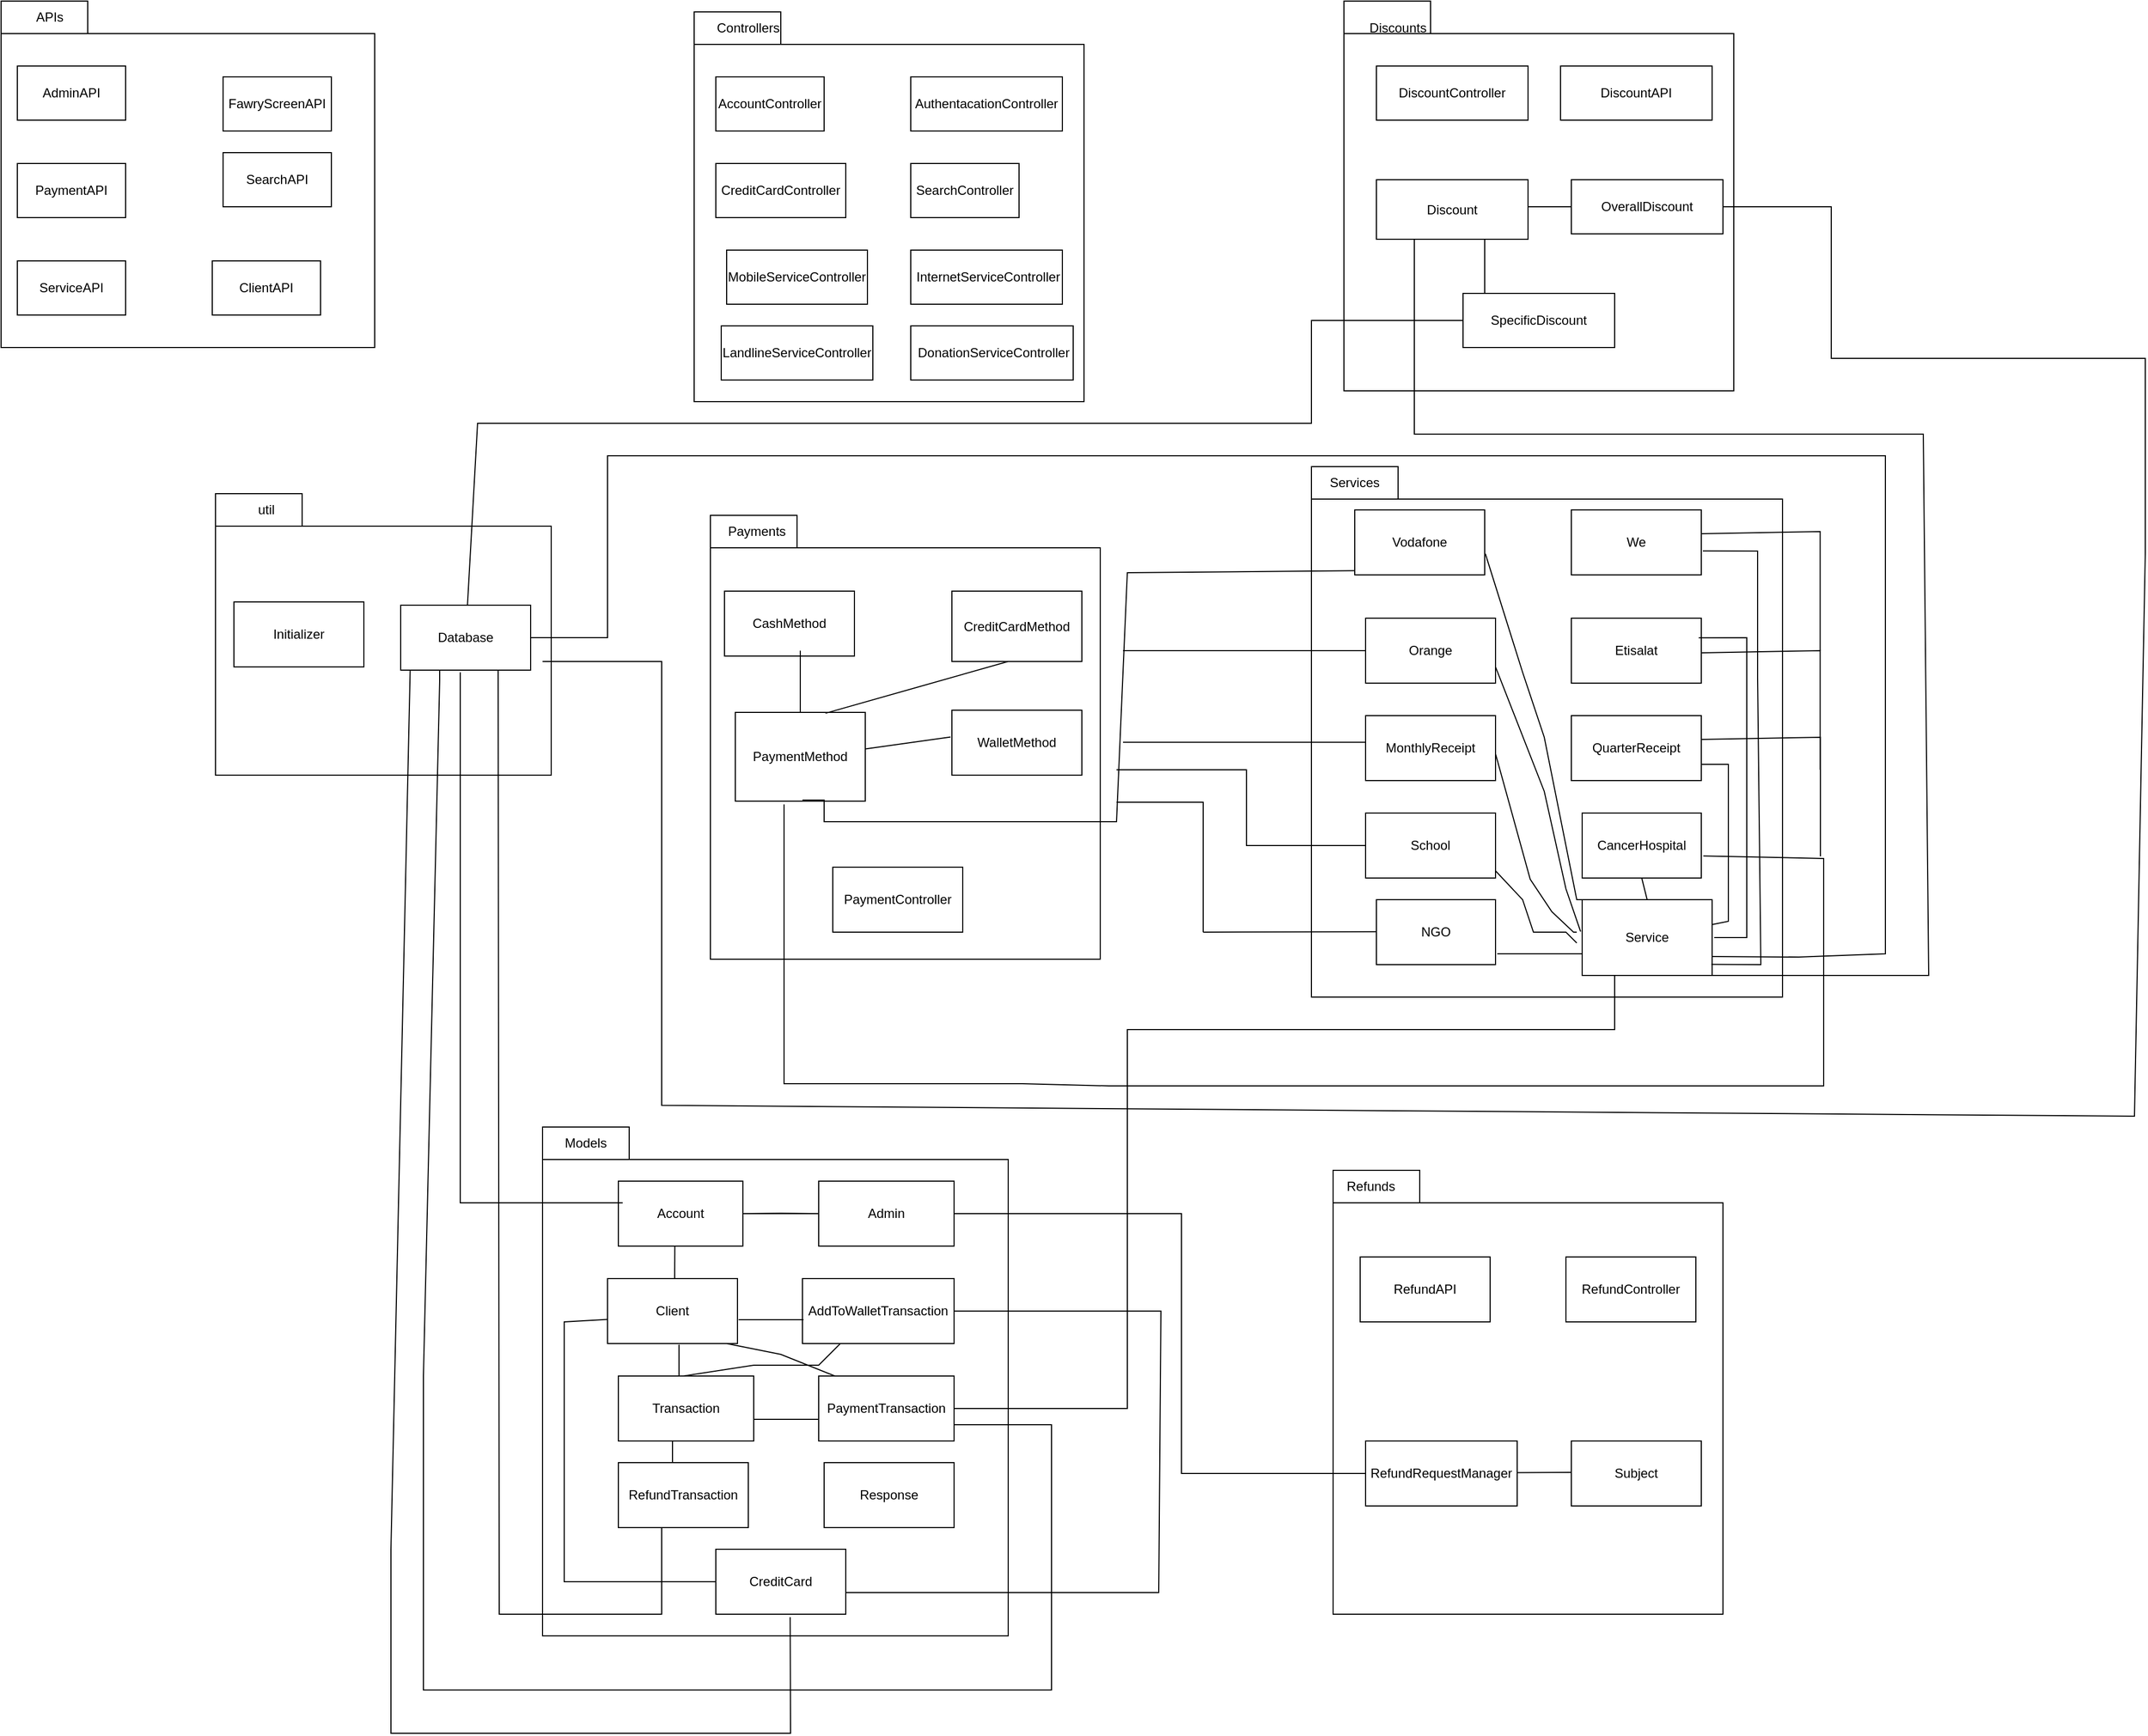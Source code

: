 <mxfile version="20.7.4" type="device"><diagram id="7azV4mWNf7dcuisVVlqZ" name="Page-1"><mxGraphModel dx="3294" dy="1296" grid="1" gridSize="10" guides="1" tooltips="1" connect="1" arrows="1" fold="1" page="1" pageScale="1" pageWidth="850" pageHeight="1100" math="0" shadow="0"><root><mxCell id="0"/><mxCell id="1" parent="0"/><mxCell id="fniZja3d3iJ9-ZagxuPv-1" value="" style="shape=folder;fontStyle=1;spacingTop=10;tabWidth=80;tabHeight=30;tabPosition=left;html=1;" vertex="1" parent="1"><mxGeometry x="-410" y="60" width="345" height="320" as="geometry"/></mxCell><mxCell id="fniZja3d3iJ9-ZagxuPv-2" value="APIs" style="text;html=1;strokeColor=none;fillColor=none;align=center;verticalAlign=middle;whiteSpace=wrap;rounded=0;" vertex="1" parent="1"><mxGeometry x="-395" y="60" width="60" height="30" as="geometry"/></mxCell><mxCell id="fniZja3d3iJ9-ZagxuPv-4" value="AdminAPI" style="rounded=0;whiteSpace=wrap;html=1;" vertex="1" parent="1"><mxGeometry x="-395" y="120" width="100" height="50" as="geometry"/></mxCell><mxCell id="fniZja3d3iJ9-ZagxuPv-5" value="FawryScreenAPI" style="rounded=0;whiteSpace=wrap;html=1;" vertex="1" parent="1"><mxGeometry x="-205" y="130" width="100" height="50" as="geometry"/></mxCell><mxCell id="fniZja3d3iJ9-ZagxuPv-6" value="PaymentAPI" style="rounded=0;whiteSpace=wrap;html=1;" vertex="1" parent="1"><mxGeometry x="-395" y="210" width="100" height="50" as="geometry"/></mxCell><mxCell id="fniZja3d3iJ9-ZagxuPv-7" value="SearchAPI" style="rounded=0;whiteSpace=wrap;html=1;" vertex="1" parent="1"><mxGeometry x="-205" y="200" width="100" height="50" as="geometry"/></mxCell><mxCell id="fniZja3d3iJ9-ZagxuPv-8" value="ServiceAPI" style="rounded=0;whiteSpace=wrap;html=1;" vertex="1" parent="1"><mxGeometry x="-395" y="300" width="100" height="50" as="geometry"/></mxCell><mxCell id="fniZja3d3iJ9-ZagxuPv-9" value="ClientAPI" style="rounded=0;whiteSpace=wrap;html=1;" vertex="1" parent="1"><mxGeometry x="-215" y="300" width="100" height="50" as="geometry"/></mxCell><mxCell id="fniZja3d3iJ9-ZagxuPv-12" value="" style="shape=folder;fontStyle=1;spacingTop=10;tabWidth=80;tabHeight=30;tabPosition=left;html=1;" vertex="1" parent="1"><mxGeometry x="230" y="70" width="360" height="360" as="geometry"/></mxCell><mxCell id="fniZja3d3iJ9-ZagxuPv-13" value="Controllers" style="text;html=1;strokeColor=none;fillColor=none;align=center;verticalAlign=middle;whiteSpace=wrap;rounded=0;" vertex="1" parent="1"><mxGeometry x="250" y="70" width="60" height="30" as="geometry"/></mxCell><mxCell id="fniZja3d3iJ9-ZagxuPv-14" value="&amp;nbsp;DonationServiceController" style="rounded=0;whiteSpace=wrap;html=1;" vertex="1" parent="1"><mxGeometry x="430" y="360" width="150" height="50" as="geometry"/></mxCell><mxCell id="fniZja3d3iJ9-ZagxuPv-15" value="LandlineServiceController" style="rounded=0;whiteSpace=wrap;html=1;" vertex="1" parent="1"><mxGeometry x="255" y="360" width="140" height="50" as="geometry"/></mxCell><mxCell id="fniZja3d3iJ9-ZagxuPv-16" value="&amp;nbsp;InternetServiceController" style="rounded=0;whiteSpace=wrap;html=1;" vertex="1" parent="1"><mxGeometry x="430" y="290" width="140" height="50" as="geometry"/></mxCell><mxCell id="fniZja3d3iJ9-ZagxuPv-17" value="MobileServiceController" style="rounded=0;whiteSpace=wrap;html=1;" vertex="1" parent="1"><mxGeometry x="260" y="290" width="130" height="50" as="geometry"/></mxCell><mxCell id="fniZja3d3iJ9-ZagxuPv-18" value="SearchController" style="rounded=0;whiteSpace=wrap;html=1;" vertex="1" parent="1"><mxGeometry x="430" y="210" width="100" height="50" as="geometry"/></mxCell><mxCell id="fniZja3d3iJ9-ZagxuPv-19" value="CreditCardController" style="rounded=0;whiteSpace=wrap;html=1;" vertex="1" parent="1"><mxGeometry x="250" y="210" width="120" height="50" as="geometry"/></mxCell><mxCell id="fniZja3d3iJ9-ZagxuPv-20" value="AuthentacationController" style="rounded=0;whiteSpace=wrap;html=1;" vertex="1" parent="1"><mxGeometry x="430" y="130" width="140" height="50" as="geometry"/></mxCell><mxCell id="fniZja3d3iJ9-ZagxuPv-21" value="AccountController" style="rounded=0;whiteSpace=wrap;html=1;" vertex="1" parent="1"><mxGeometry x="250" y="130" width="100" height="50" as="geometry"/></mxCell><mxCell id="fniZja3d3iJ9-ZagxuPv-22" value="" style="shape=folder;fontStyle=1;spacingTop=10;tabWidth=80;tabHeight=30;tabPosition=left;html=1;" vertex="1" parent="1"><mxGeometry x="90" y="1100" width="430" height="470" as="geometry"/></mxCell><mxCell id="fniZja3d3iJ9-ZagxuPv-23" value="" style="shape=folder;fontStyle=1;spacingTop=10;tabWidth=80;tabHeight=30;tabPosition=left;html=1;" vertex="1" parent="1"><mxGeometry x="830" y="60" width="360" height="360" as="geometry"/></mxCell><mxCell id="fniZja3d3iJ9-ZagxuPv-24" value="" style="shape=folder;fontStyle=1;spacingTop=10;tabWidth=80;tabHeight=30;tabPosition=left;html=1;" vertex="1" parent="1"><mxGeometry x="245" y="535" width="360" height="410" as="geometry"/></mxCell><mxCell id="fniZja3d3iJ9-ZagxuPv-25" value="Discounts" style="text;html=1;strokeColor=none;fillColor=none;align=center;verticalAlign=middle;whiteSpace=wrap;rounded=0;" vertex="1" parent="1"><mxGeometry x="850" y="70" width="60" height="30" as="geometry"/></mxCell><mxCell id="fniZja3d3iJ9-ZagxuPv-26" value="SpecificDiscount" style="rounded=0;whiteSpace=wrap;html=1;" vertex="1" parent="1"><mxGeometry x="940" y="330" width="140" height="50" as="geometry"/></mxCell><mxCell id="fniZja3d3iJ9-ZagxuPv-27" value="OverallDiscount" style="rounded=0;whiteSpace=wrap;html=1;" vertex="1" parent="1"><mxGeometry x="1040" y="225" width="140" height="50" as="geometry"/></mxCell><mxCell id="fniZja3d3iJ9-ZagxuPv-28" value="Discount" style="rounded=0;whiteSpace=wrap;html=1;" vertex="1" parent="1"><mxGeometry x="860" y="225" width="140" height="55" as="geometry"/></mxCell><mxCell id="fniZja3d3iJ9-ZagxuPv-29" value="DiscountAPI" style="rounded=0;whiteSpace=wrap;html=1;" vertex="1" parent="1"><mxGeometry x="1030" y="120" width="140" height="50" as="geometry"/></mxCell><mxCell id="fniZja3d3iJ9-ZagxuPv-30" value="DiscountController" style="rounded=0;whiteSpace=wrap;html=1;" vertex="1" parent="1"><mxGeometry x="860" y="120" width="140" height="50" as="geometry"/></mxCell><mxCell id="fniZja3d3iJ9-ZagxuPv-31" value="Models" style="text;html=1;strokeColor=none;fillColor=none;align=center;verticalAlign=middle;whiteSpace=wrap;rounded=0;" vertex="1" parent="1"><mxGeometry x="100" y="1100" width="60" height="30" as="geometry"/></mxCell><mxCell id="fniZja3d3iJ9-ZagxuPv-32" value="Account" style="rounded=0;whiteSpace=wrap;html=1;" vertex="1" parent="1"><mxGeometry x="160" y="1150" width="115" height="60" as="geometry"/></mxCell><mxCell id="fniZja3d3iJ9-ZagxuPv-33" value="CreditCard" style="rounded=0;whiteSpace=wrap;html=1;" vertex="1" parent="1"><mxGeometry x="250" y="1490" width="120" height="60" as="geometry"/></mxCell><mxCell id="fniZja3d3iJ9-ZagxuPv-34" value="RefundTransaction" style="rounded=0;whiteSpace=wrap;html=1;" vertex="1" parent="1"><mxGeometry x="160" y="1410" width="120" height="60" as="geometry"/></mxCell><mxCell id="fniZja3d3iJ9-ZagxuPv-35" value="Response" style="rounded=0;whiteSpace=wrap;html=1;" vertex="1" parent="1"><mxGeometry x="350" y="1410" width="120" height="60" as="geometry"/></mxCell><mxCell id="fniZja3d3iJ9-ZagxuPv-36" value="Client" style="rounded=0;whiteSpace=wrap;html=1;" vertex="1" parent="1"><mxGeometry x="150" y="1240" width="120" height="60" as="geometry"/></mxCell><mxCell id="fniZja3d3iJ9-ZagxuPv-37" value="Transaction" style="rounded=0;whiteSpace=wrap;html=1;" vertex="1" parent="1"><mxGeometry x="160" y="1330" width="125" height="60" as="geometry"/></mxCell><mxCell id="fniZja3d3iJ9-ZagxuPv-38" value="PaymentTransaction" style="rounded=0;whiteSpace=wrap;html=1;" vertex="1" parent="1"><mxGeometry x="345" y="1330" width="125" height="60" as="geometry"/></mxCell><mxCell id="fniZja3d3iJ9-ZagxuPv-39" value="AddToWalletTransaction" style="rounded=0;whiteSpace=wrap;html=1;" vertex="1" parent="1"><mxGeometry x="330" y="1240" width="140" height="60" as="geometry"/></mxCell><mxCell id="fniZja3d3iJ9-ZagxuPv-40" value="Admin" style="rounded=0;whiteSpace=wrap;html=1;" vertex="1" parent="1"><mxGeometry x="345" y="1150" width="125" height="60" as="geometry"/></mxCell><mxCell id="fniZja3d3iJ9-ZagxuPv-41" value="Payments" style="text;html=1;strokeColor=none;fillColor=none;align=center;verticalAlign=middle;whiteSpace=wrap;rounded=0;" vertex="1" parent="1"><mxGeometry x="258" y="535" width="60" height="30" as="geometry"/></mxCell><mxCell id="fniZja3d3iJ9-ZagxuPv-42" value="PaymentController" style="rounded=0;whiteSpace=wrap;html=1;" vertex="1" parent="1"><mxGeometry x="358" y="860" width="120" height="60" as="geometry"/></mxCell><mxCell id="fniZja3d3iJ9-ZagxuPv-43" value="WalletMethod" style="rounded=0;whiteSpace=wrap;html=1;" vertex="1" parent="1"><mxGeometry x="468" y="715" width="120" height="60" as="geometry"/></mxCell><mxCell id="fniZja3d3iJ9-ZagxuPv-44" value="CreditCardMethod" style="rounded=0;whiteSpace=wrap;html=1;" vertex="1" parent="1"><mxGeometry x="468" y="605" width="120" height="65" as="geometry"/></mxCell><mxCell id="fniZja3d3iJ9-ZagxuPv-45" value="PaymentMethod" style="rounded=0;whiteSpace=wrap;html=1;" vertex="1" parent="1"><mxGeometry x="268" y="717" width="120" height="82" as="geometry"/></mxCell><mxCell id="fniZja3d3iJ9-ZagxuPv-46" value="CashMethod" style="rounded=0;whiteSpace=wrap;html=1;" vertex="1" parent="1"><mxGeometry x="258" y="605" width="120" height="60" as="geometry"/></mxCell><mxCell id="fniZja3d3iJ9-ZagxuPv-48" value="" style="shape=folder;fontStyle=1;spacingTop=10;tabWidth=80;tabHeight=30;tabPosition=left;html=1;" vertex="1" parent="1"><mxGeometry x="820" y="1140" width="360" height="410" as="geometry"/></mxCell><mxCell id="fniZja3d3iJ9-ZagxuPv-49" value="Refunds" style="text;html=1;strokeColor=none;fillColor=none;align=center;verticalAlign=middle;whiteSpace=wrap;rounded=0;" vertex="1" parent="1"><mxGeometry x="825" y="1140" width="60" height="30" as="geometry"/></mxCell><mxCell id="fniZja3d3iJ9-ZagxuPv-50" value="Subject" style="rounded=0;whiteSpace=wrap;html=1;" vertex="1" parent="1"><mxGeometry x="1040" y="1390" width="120" height="60" as="geometry"/></mxCell><mxCell id="fniZja3d3iJ9-ZagxuPv-51" value="RefundController" style="rounded=0;whiteSpace=wrap;html=1;" vertex="1" parent="1"><mxGeometry x="1035" y="1220" width="120" height="60" as="geometry"/></mxCell><mxCell id="fniZja3d3iJ9-ZagxuPv-52" value="RefundRequestManager" style="rounded=0;whiteSpace=wrap;html=1;" vertex="1" parent="1"><mxGeometry x="850" y="1390" width="140" height="60" as="geometry"/></mxCell><mxCell id="fniZja3d3iJ9-ZagxuPv-53" value="RefundAPI" style="rounded=0;whiteSpace=wrap;html=1;" vertex="1" parent="1"><mxGeometry x="845" y="1220" width="120" height="60" as="geometry"/></mxCell><mxCell id="fniZja3d3iJ9-ZagxuPv-54" value="" style="shape=folder;fontStyle=1;spacingTop=10;tabWidth=80;tabHeight=30;tabPosition=left;html=1;" vertex="1" parent="1"><mxGeometry x="800" y="490" width="435" height="490" as="geometry"/></mxCell><mxCell id="fniZja3d3iJ9-ZagxuPv-55" value="Services" style="text;html=1;strokeColor=none;fillColor=none;align=center;verticalAlign=middle;whiteSpace=wrap;rounded=0;" vertex="1" parent="1"><mxGeometry x="810" y="490" width="60" height="30" as="geometry"/></mxCell><mxCell id="fniZja3d3iJ9-ZagxuPv-56" value="Service" style="rounded=0;whiteSpace=wrap;html=1;" vertex="1" parent="1"><mxGeometry x="1050" y="890" width="120" height="70" as="geometry"/></mxCell><mxCell id="fniZja3d3iJ9-ZagxuPv-57" value="NGO" style="rounded=0;whiteSpace=wrap;html=1;" vertex="1" parent="1"><mxGeometry x="860" y="890" width="110" height="60" as="geometry"/></mxCell><mxCell id="fniZja3d3iJ9-ZagxuPv-58" value="School" style="rounded=0;whiteSpace=wrap;html=1;" vertex="1" parent="1"><mxGeometry x="850" y="810" width="120" height="60" as="geometry"/></mxCell><mxCell id="fniZja3d3iJ9-ZagxuPv-59" value="CancerHospital" style="rounded=0;whiteSpace=wrap;html=1;" vertex="1" parent="1"><mxGeometry x="1050" y="810" width="110" height="60" as="geometry"/></mxCell><mxCell id="fniZja3d3iJ9-ZagxuPv-60" value="MonthlyReceipt" style="rounded=0;whiteSpace=wrap;html=1;" vertex="1" parent="1"><mxGeometry x="850" y="720" width="120" height="60" as="geometry"/></mxCell><mxCell id="fniZja3d3iJ9-ZagxuPv-61" value="QuarterReceipt" style="rounded=0;whiteSpace=wrap;html=1;" vertex="1" parent="1"><mxGeometry x="1040" y="720" width="120" height="60" as="geometry"/></mxCell><mxCell id="fniZja3d3iJ9-ZagxuPv-62" value="Orange" style="rounded=0;whiteSpace=wrap;html=1;" vertex="1" parent="1"><mxGeometry x="850" y="630" width="120" height="60" as="geometry"/></mxCell><mxCell id="fniZja3d3iJ9-ZagxuPv-63" value="Etisalat" style="rounded=0;whiteSpace=wrap;html=1;" vertex="1" parent="1"><mxGeometry x="1040" y="630" width="120" height="60" as="geometry"/></mxCell><mxCell id="fniZja3d3iJ9-ZagxuPv-64" value="We" style="rounded=0;whiteSpace=wrap;html=1;" vertex="1" parent="1"><mxGeometry x="1040" y="530" width="120" height="60" as="geometry"/></mxCell><mxCell id="fniZja3d3iJ9-ZagxuPv-65" value="Vodafone" style="rounded=0;whiteSpace=wrap;html=1;" vertex="1" parent="1"><mxGeometry x="840" y="530" width="120" height="60" as="geometry"/></mxCell><mxCell id="fniZja3d3iJ9-ZagxuPv-66" value="" style="shape=folder;fontStyle=1;spacingTop=10;tabWidth=80;tabHeight=30;tabPosition=left;html=1;" vertex="1" parent="1"><mxGeometry x="-212" y="515" width="310" height="260" as="geometry"/></mxCell><mxCell id="fniZja3d3iJ9-ZagxuPv-67" value="util" style="text;html=1;strokeColor=none;fillColor=none;align=center;verticalAlign=middle;whiteSpace=wrap;rounded=0;" vertex="1" parent="1"><mxGeometry x="-195" y="515" width="60" height="30" as="geometry"/></mxCell><mxCell id="fniZja3d3iJ9-ZagxuPv-68" value="Database" style="rounded=0;whiteSpace=wrap;html=1;" vertex="1" parent="1"><mxGeometry x="-41" y="618" width="120" height="60" as="geometry"/></mxCell><mxCell id="fniZja3d3iJ9-ZagxuPv-69" value="Initializer" style="rounded=0;whiteSpace=wrap;html=1;" vertex="1" parent="1"><mxGeometry x="-195" y="615" width="120" height="60" as="geometry"/></mxCell><mxCell id="fniZja3d3iJ9-ZagxuPv-74" value="" style="endArrow=none;html=1;rounded=0;" edge="1" parent="1" target="fniZja3d3iJ9-ZagxuPv-27"><mxGeometry width="50" height="50" relative="1" as="geometry"><mxPoint x="1000" y="250" as="sourcePoint"/><mxPoint x="1190" y="147.5" as="targetPoint"/><Array as="points"><mxPoint x="1000" y="250"/></Array></mxGeometry></mxCell><mxCell id="fniZja3d3iJ9-ZagxuPv-76" value="" style="endArrow=none;html=1;rounded=0;" edge="1" parent="1"><mxGeometry width="50" height="50" relative="1" as="geometry"><mxPoint x="960" y="330" as="sourcePoint"/><mxPoint x="960" y="280" as="targetPoint"/></mxGeometry></mxCell><mxCell id="fniZja3d3iJ9-ZagxuPv-77" value="" style="endArrow=none;html=1;rounded=0;exitX=0.5;exitY=0;exitDx=0;exitDy=0;" edge="1" parent="1" source="fniZja3d3iJ9-ZagxuPv-45"><mxGeometry width="50" height="50" relative="1" as="geometry"><mxPoint x="308" y="775" as="sourcePoint"/><mxPoint x="328" y="660" as="targetPoint"/></mxGeometry></mxCell><mxCell id="fniZja3d3iJ9-ZagxuPv-78" value="" style="endArrow=none;html=1;rounded=0;exitX=-0.01;exitY=0.412;exitDx=0;exitDy=0;exitPerimeter=0;entryX=1.003;entryY=0.412;entryDx=0;entryDy=0;entryPerimeter=0;" edge="1" parent="1" source="fniZja3d3iJ9-ZagxuPv-43" target="fniZja3d3iJ9-ZagxuPv-45"><mxGeometry width="50" height="50" relative="1" as="geometry"><mxPoint x="388" y="740" as="sourcePoint"/><mxPoint x="398" y="670" as="targetPoint"/></mxGeometry></mxCell><mxCell id="fniZja3d3iJ9-ZagxuPv-79" value="" style="endArrow=none;html=1;rounded=0;exitX=0.694;exitY=0.01;exitDx=0;exitDy=0;exitPerimeter=0;" edge="1" parent="1" source="fniZja3d3iJ9-ZagxuPv-45"><mxGeometry width="50" height="50" relative="1" as="geometry"><mxPoint x="350" y="710" as="sourcePoint"/><mxPoint x="530" y="670" as="targetPoint"/><Array as="points"><mxPoint x="520" y="670"/><mxPoint x="510" y="670"/></Array></mxGeometry></mxCell><mxCell id="fniZja3d3iJ9-ZagxuPv-81" value="" style="endArrow=none;html=1;rounded=0;entryX=1.003;entryY=0.412;entryDx=0;entryDy=0;entryPerimeter=0;" edge="1" parent="1"><mxGeometry width="50" height="50" relative="1" as="geometry"><mxPoint x="1040" y="1419" as="sourcePoint"/><mxPoint x="990.0" y="1419.31" as="targetPoint"/></mxGeometry></mxCell><mxCell id="fniZja3d3iJ9-ZagxuPv-82" value="" style="endArrow=none;html=1;rounded=0;exitX=-0.01;exitY=0.412;exitDx=0;exitDy=0;exitPerimeter=0;entryX=1.003;entryY=0.412;entryDx=0;entryDy=0;entryPerimeter=0;" edge="1" parent="1"><mxGeometry width="50" height="50" relative="1" as="geometry"><mxPoint x="1050.0" y="940" as="sourcePoint"/><mxPoint x="971.56" y="940" as="targetPoint"/></mxGeometry></mxCell><mxCell id="fniZja3d3iJ9-ZagxuPv-83" value="" style="endArrow=none;html=1;rounded=0;entryX=1.001;entryY=0.892;entryDx=0;entryDy=0;entryPerimeter=0;" edge="1" parent="1" target="fniZja3d3iJ9-ZagxuPv-58"><mxGeometry width="50" height="50" relative="1" as="geometry"><mxPoint x="1045" y="930" as="sourcePoint"/><mxPoint x="971.56" y="910" as="targetPoint"/><Array as="points"><mxPoint x="1035" y="920"/><mxPoint x="1005" y="920"/><mxPoint x="995" y="890"/></Array></mxGeometry></mxCell><mxCell id="fniZja3d3iJ9-ZagxuPv-86" value="" style="endArrow=none;html=1;rounded=0;entryX=1.001;entryY=0.596;entryDx=0;entryDy=0;entryPerimeter=0;" edge="1" parent="1" target="fniZja3d3iJ9-ZagxuPv-60"><mxGeometry width="50" height="50" relative="1" as="geometry"><mxPoint x="1045" y="920" as="sourcePoint"/><mxPoint x="977.98" y="840.0" as="targetPoint"/><Array as="points"><mxPoint x="1042" y="920"/><mxPoint x="1022.02" y="901.12"/><mxPoint x="1002.02" y="871.12"/></Array></mxGeometry></mxCell><mxCell id="fniZja3d3iJ9-ZagxuPv-87" value="" style="endArrow=none;html=1;rounded=0;exitX=-0.012;exitY=0.421;exitDx=0;exitDy=0;exitPerimeter=0;entryX=1;entryY=0.75;entryDx=0;entryDy=0;" edge="1" parent="1" source="fniZja3d3iJ9-ZagxuPv-56" target="fniZja3d3iJ9-ZagxuPv-62"><mxGeometry width="50" height="50" relative="1" as="geometry"><mxPoint x="1070.0" y="930.0" as="sourcePoint"/><mxPoint x="990.96" y="868.88" as="targetPoint"/><Array as="points"><mxPoint x="1035" y="880"/><mxPoint x="1015" y="790"/></Array></mxGeometry></mxCell><mxCell id="fniZja3d3iJ9-ZagxuPv-89" value="" style="endArrow=none;html=1;rounded=0;exitX=0.5;exitY=0;exitDx=0;exitDy=0;entryX=0.5;entryY=1;entryDx=0;entryDy=0;" edge="1" parent="1" source="fniZja3d3iJ9-ZagxuPv-56" target="fniZja3d3iJ9-ZagxuPv-59"><mxGeometry width="50" height="50" relative="1" as="geometry"><mxPoint x="1140.0" y="880.0" as="sourcePoint"/><mxPoint x="1061.56" y="880.0" as="targetPoint"/></mxGeometry></mxCell><mxCell id="fniZja3d3iJ9-ZagxuPv-90" value="" style="endArrow=none;html=1;rounded=0;exitX=0;exitY=0;exitDx=0;exitDy=0;entryX=1.005;entryY=0.674;entryDx=0;entryDy=0;entryPerimeter=0;" edge="1" parent="1" source="fniZja3d3iJ9-ZagxuPv-56" target="fniZja3d3iJ9-ZagxuPv-65"><mxGeometry width="50" height="50" relative="1" as="geometry"><mxPoint x="1058.56" y="925.26" as="sourcePoint"/><mxPoint x="955" y="620" as="targetPoint"/><Array as="points"><mxPoint x="1045" y="890"/><mxPoint x="1015" y="740"/><mxPoint x="995" y="680"/></Array></mxGeometry></mxCell><mxCell id="fniZja3d3iJ9-ZagxuPv-91" value="" style="endArrow=none;html=1;rounded=0;entryX=1;entryY=0.75;entryDx=0;entryDy=0;" edge="1" parent="1" source="fniZja3d3iJ9-ZagxuPv-56" target="fniZja3d3iJ9-ZagxuPv-61"><mxGeometry width="50" height="50" relative="1" as="geometry"><mxPoint x="1175" y="920" as="sourcePoint"/><mxPoint x="1146.44" y="709.74" as="targetPoint"/><Array as="points"><mxPoint x="1185" y="910"/><mxPoint x="1185" y="765"/></Array></mxGeometry></mxCell><mxCell id="fniZja3d3iJ9-ZagxuPv-92" value="" style="endArrow=none;html=1;rounded=0;entryX=1.005;entryY=0.386;entryDx=0;entryDy=0;entryPerimeter=0;" edge="1" parent="1"><mxGeometry width="50" height="50" relative="1" as="geometry"><mxPoint x="1172" y="925" as="sourcePoint"/><mxPoint x="1157.6" y="648.16" as="targetPoint"/><Array as="points"><mxPoint x="1202" y="925"/><mxPoint x="1202" y="765"/><mxPoint x="1202" y="648"/></Array></mxGeometry></mxCell><mxCell id="fniZja3d3iJ9-ZagxuPv-93" value="" style="endArrow=none;html=1;rounded=0;entryX=1.012;entryY=0.631;entryDx=0;entryDy=0;entryPerimeter=0;exitX=0.994;exitY=0.853;exitDx=0;exitDy=0;exitPerimeter=0;" edge="1" parent="1" source="fniZja3d3iJ9-ZagxuPv-56" target="fniZja3d3iJ9-ZagxuPv-64"><mxGeometry width="50" height="50" relative="1" as="geometry"><mxPoint x="1170" y="871.5" as="sourcePoint"/><mxPoint x="1167.6" y="568.16" as="targetPoint"/><Array as="points"><mxPoint x="1215" y="950"/><mxPoint x="1212" y="685"/><mxPoint x="1212" y="568"/></Array></mxGeometry></mxCell><mxCell id="fniZja3d3iJ9-ZagxuPv-94" value="" style="endArrow=none;html=1;rounded=0;entryX=0.25;entryY=1;entryDx=0;entryDy=0;" edge="1" parent="1" target="fniZja3d3iJ9-ZagxuPv-39"><mxGeometry x="-0.091" y="460" width="50" height="50" relative="1" as="geometry"><mxPoint x="220" y="1330" as="sourcePoint"/><mxPoint x="220" y="1290" as="targetPoint"/><Array as="points"><mxPoint x="285" y="1320"/><mxPoint x="345" y="1320"/></Array><mxPoint as="offset"/></mxGeometry></mxCell><mxCell id="fniZja3d3iJ9-ZagxuPv-95" value="" style="endArrow=none;html=1;rounded=0;" edge="1" parent="1"><mxGeometry width="50" height="50" relative="1" as="geometry"><mxPoint x="210" y="1410" as="sourcePoint"/><mxPoint x="210" y="1390" as="targetPoint"/></mxGeometry></mxCell><mxCell id="fniZja3d3iJ9-ZagxuPv-96" value="" style="endArrow=none;html=1;rounded=0;" edge="1" parent="1"><mxGeometry x="-1" y="218" width="50" height="50" relative="1" as="geometry"><mxPoint x="315" y="1370" as="sourcePoint"/><mxPoint x="315" y="1370" as="targetPoint"/><Array as="points"><mxPoint x="285" y="1370"/><mxPoint x="345" y="1370"/></Array><mxPoint y="5" as="offset"/></mxGeometry></mxCell><mxCell id="fniZja3d3iJ9-ZagxuPv-97" value="" style="endArrow=none;html=1;rounded=0;" edge="1" parent="1"><mxGeometry x="-1" y="218" width="50" height="50" relative="1" as="geometry"><mxPoint x="310" y="1179.66" as="sourcePoint"/><mxPoint x="310" y="1179.66" as="targetPoint"/><Array as="points"><mxPoint x="275" y="1180"/><mxPoint x="345" y="1180"/></Array><mxPoint y="5" as="offset"/></mxGeometry></mxCell><mxCell id="fniZja3d3iJ9-ZagxuPv-99" value="" style="endArrow=none;html=1;rounded=0;" edge="1" parent="1"><mxGeometry x="0.636" y="58" width="50" height="50" relative="1" as="geometry"><mxPoint x="212" y="1240" as="sourcePoint"/><mxPoint x="212.16" y="1210" as="targetPoint"/><mxPoint as="offset"/></mxGeometry></mxCell><mxCell id="fniZja3d3iJ9-ZagxuPv-100" value="" style="endArrow=none;html=1;rounded=0;exitX=1;exitY=1;exitDx=0;exitDy=0;exitPerimeter=0;" edge="1" parent="1" source="fniZja3d3iJ9-ZagxuPv-56"><mxGeometry width="50" height="50" relative="1" as="geometry"><mxPoint x="1174.28" y="959.71" as="sourcePoint"/><mxPoint x="895" y="280" as="targetPoint"/><Array as="points"><mxPoint x="1220" y="960"/><mxPoint x="1370" y="960"/><mxPoint x="1365" y="460"/><mxPoint x="895" y="460"/><mxPoint x="895" y="280"/></Array></mxGeometry></mxCell><mxCell id="fniZja3d3iJ9-ZagxuPv-101" value="" style="endArrow=none;html=1;rounded=0;exitX=-0.003;exitY=0.635;exitDx=0;exitDy=0;exitPerimeter=0;" edge="1" parent="1"><mxGeometry width="50" height="50" relative="1" as="geometry"><mxPoint x="839.64" y="586.1" as="sourcePoint"/><mxPoint x="340" y="798" as="targetPoint"/><Array as="points"><mxPoint x="630" y="588"/><mxPoint x="620" y="818"/><mxPoint x="560" y="818"/><mxPoint x="490" y="818"/><mxPoint x="350" y="818"/><mxPoint x="350" y="798"/><mxPoint x="330" y="798"/></Array></mxGeometry></mxCell><mxCell id="fniZja3d3iJ9-ZagxuPv-104" value="" style="endArrow=none;html=1;rounded=0;" edge="1" parent="1"><mxGeometry width="50" height="50" relative="1" as="geometry"><mxPoint x="626" y="660" as="sourcePoint"/><mxPoint x="626" y="660" as="targetPoint"/><Array as="points"><mxPoint x="850" y="660"/></Array></mxGeometry></mxCell><mxCell id="fniZja3d3iJ9-ZagxuPv-107" value="" style="endArrow=none;html=1;rounded=0;" edge="1" parent="1"><mxGeometry width="50" height="50" relative="1" as="geometry"><mxPoint x="626" y="744.57" as="sourcePoint"/><mxPoint x="626" y="744.57" as="targetPoint"/><Array as="points"><mxPoint x="850" y="744.57"/></Array></mxGeometry></mxCell><mxCell id="fniZja3d3iJ9-ZagxuPv-110" value="" style="endArrow=none;html=1;rounded=0;" edge="1" parent="1"><mxGeometry width="50" height="50" relative="1" as="geometry"><mxPoint x="700" y="920" as="sourcePoint"/><mxPoint x="700" y="920" as="targetPoint"/><Array as="points"><mxPoint x="860" y="919.57"/></Array></mxGeometry></mxCell><mxCell id="fniZja3d3iJ9-ZagxuPv-111" value="" style="endArrow=none;html=1;rounded=0;" edge="1" parent="1"><mxGeometry width="50" height="50" relative="1" as="geometry"><mxPoint x="700" y="920" as="sourcePoint"/><mxPoint x="620" y="800" as="targetPoint"/><Array as="points"><mxPoint x="700" y="800"/></Array></mxGeometry></mxCell><mxCell id="fniZja3d3iJ9-ZagxuPv-112" value="" style="endArrow=none;html=1;rounded=0;" edge="1" parent="1" source="fniZja3d3iJ9-ZagxuPv-58"><mxGeometry width="50" height="50" relative="1" as="geometry"><mxPoint x="770" y="870" as="sourcePoint"/><mxPoint x="620" y="770" as="targetPoint"/><Array as="points"><mxPoint x="740" y="840"/><mxPoint x="740" y="770"/></Array></mxGeometry></mxCell><mxCell id="fniZja3d3iJ9-ZagxuPv-113" value="" style="endArrow=none;html=1;rounded=0;exitX=0.991;exitY=0.66;exitDx=0;exitDy=0;exitPerimeter=0;" edge="1" parent="1"><mxGeometry width="50" height="50" relative="1" as="geometry"><mxPoint x="1161.92" y="849.6" as="sourcePoint"/><mxPoint x="313" y="1022" as="targetPoint"/><Array as="points"><mxPoint x="1273" y="852"/><mxPoint x="1273" y="930"/><mxPoint x="1273" y="1062"/><mxPoint x="1143" y="1062"/><mxPoint x="653" y="1062"/><mxPoint x="613" y="1062"/><mxPoint x="533" y="1060"/><mxPoint x="313" y="1060"/><mxPoint x="313" y="802"/></Array></mxGeometry></mxCell><mxCell id="fniZja3d3iJ9-ZagxuPv-115" value="" style="endArrow=none;html=1;rounded=0;entryX=1.002;entryY=0.367;entryDx=0;entryDy=0;entryPerimeter=0;" edge="1" parent="1" target="fniZja3d3iJ9-ZagxuPv-61"><mxGeometry width="50" height="50" relative="1" as="geometry"><mxPoint x="1270" y="850" as="sourcePoint"/><mxPoint x="1150" y="740" as="targetPoint"/><Array as="points"><mxPoint x="1270" y="810"/><mxPoint x="1270" y="740"/></Array></mxGeometry></mxCell><mxCell id="fniZja3d3iJ9-ZagxuPv-117" value="" style="endArrow=none;html=1;rounded=0;entryX=1.002;entryY=0.367;entryDx=0;entryDy=0;entryPerimeter=0;" edge="1" parent="1"><mxGeometry width="50" height="50" relative="1" as="geometry"><mxPoint x="1269.76" y="770" as="sourcePoint"/><mxPoint x="1160.0" y="662.02" as="targetPoint"/><Array as="points"><mxPoint x="1269.76" y="730"/><mxPoint x="1269.76" y="660"/></Array></mxGeometry></mxCell><mxCell id="fniZja3d3iJ9-ZagxuPv-118" value="" style="endArrow=none;html=1;rounded=0;entryX=1.002;entryY=0.367;entryDx=0;entryDy=0;entryPerimeter=0;" edge="1" parent="1"><mxGeometry width="50" height="50" relative="1" as="geometry"><mxPoint x="1269.76" y="660" as="sourcePoint"/><mxPoint x="1160" y="552.02" as="targetPoint"/><Array as="points"><mxPoint x="1269.76" y="620"/><mxPoint x="1269.76" y="550"/></Array></mxGeometry></mxCell><mxCell id="fniZja3d3iJ9-ZagxuPv-121" value="" style="endArrow=none;html=1;rounded=0;entryX=1;entryY=0.5;entryDx=0;entryDy=0;" edge="1" parent="1" target="fniZja3d3iJ9-ZagxuPv-40"><mxGeometry width="50" height="50" relative="1" as="geometry"><mxPoint x="690" y="1420" as="sourcePoint"/><mxPoint x="640" y="1200.16" as="targetPoint"/><Array as="points"><mxPoint x="850" y="1420"/><mxPoint x="680" y="1420"/><mxPoint x="680" y="1180"/></Array></mxGeometry></mxCell><mxCell id="fniZja3d3iJ9-ZagxuPv-123" value="" style="endArrow=none;html=1;rounded=0;" edge="1" parent="1"><mxGeometry width="50" height="50" relative="1" as="geometry"><mxPoint x="216" y="1330" as="sourcePoint"/><mxPoint x="216" y="1301.0" as="targetPoint"/></mxGeometry></mxCell><mxCell id="fniZja3d3iJ9-ZagxuPv-124" value="" style="endArrow=none;html=1;rounded=0;" edge="1" parent="1"><mxGeometry x="-1" y="218" width="50" height="50" relative="1" as="geometry"><mxPoint x="301" y="1278.0" as="sourcePoint"/><mxPoint x="301" y="1278.0" as="targetPoint"/><Array as="points"><mxPoint x="271" y="1278"/><mxPoint x="331" y="1278"/></Array><mxPoint y="5" as="offset"/></mxGeometry></mxCell><mxCell id="fniZja3d3iJ9-ZagxuPv-125" value="" style="endArrow=none;html=1;rounded=0;entryX=1;entryY=0.5;entryDx=0;entryDy=0;" edge="1" parent="1" target="fniZja3d3iJ9-ZagxuPv-39"><mxGeometry width="50" height="50" relative="1" as="geometry"><mxPoint x="659" y="1530" as="sourcePoint"/><mxPoint x="451" y="1270" as="targetPoint"/><Array as="points"><mxPoint x="499" y="1530"/><mxPoint x="370" y="1530"/><mxPoint x="659" y="1530"/><mxPoint x="661" y="1270"/></Array></mxGeometry></mxCell><mxCell id="fniZja3d3iJ9-ZagxuPv-127" value="" style="endArrow=none;html=1;rounded=0;exitX=-0.004;exitY=0.63;exitDx=0;exitDy=0;exitPerimeter=0;" edge="1" parent="1" source="fniZja3d3iJ9-ZagxuPv-36"><mxGeometry width="50" height="50" relative="1" as="geometry"><mxPoint x="260" y="1300" as="sourcePoint"/><mxPoint x="240" y="1520" as="targetPoint"/><Array as="points"><mxPoint x="110" y="1280"/><mxPoint x="110" y="1330"/><mxPoint x="110" y="1400"/><mxPoint x="110" y="1500"/><mxPoint x="110" y="1520"/><mxPoint x="130" y="1520"/><mxPoint x="250" y="1520"/></Array></mxGeometry></mxCell><mxCell id="fniZja3d3iJ9-ZagxuPv-130" value="" style="endArrow=none;html=1;rounded=0;entryX=0.12;entryY=0;entryDx=0;entryDy=0;entryPerimeter=0;" edge="1" parent="1" target="fniZja3d3iJ9-ZagxuPv-38"><mxGeometry width="50" height="50" relative="1" as="geometry"><mxPoint x="260" y="1300" as="sourcePoint"/><mxPoint x="330" y="1320" as="targetPoint"/><Array as="points"><mxPoint x="310" y="1310"/></Array></mxGeometry></mxCell><mxCell id="fniZja3d3iJ9-ZagxuPv-132" value="" style="endArrow=none;html=1;rounded=0;entryX=0.25;entryY=1;entryDx=0;entryDy=0;" edge="1" parent="1" source="fniZja3d3iJ9-ZagxuPv-38" target="fniZja3d3iJ9-ZagxuPv-56"><mxGeometry width="50" height="50" relative="1" as="geometry"><mxPoint x="680" y="1160" as="sourcePoint"/><mxPoint x="1130" y="1010" as="targetPoint"/><Array as="points"><mxPoint x="630" y="1360"/><mxPoint x="630" y="1010"/><mxPoint x="990" y="1010"/><mxPoint x="1080" y="1010"/></Array></mxGeometry></mxCell><mxCell id="fniZja3d3iJ9-ZagxuPv-133" value="" style="endArrow=none;html=1;rounded=0;" edge="1" parent="1"><mxGeometry width="50" height="50" relative="1" as="geometry"><mxPoint x="104" y="1170" as="sourcePoint"/><mxPoint x="14" y="790" as="targetPoint"/><Array as="points"><mxPoint x="164" y="1170"/><mxPoint x="104" y="1170"/><mxPoint x="54" y="1170"/><mxPoint x="14" y="1170"/><mxPoint x="14" y="930"/><mxPoint x="14" y="680"/></Array></mxGeometry></mxCell><mxCell id="fniZja3d3iJ9-ZagxuPv-135" value="" style="endArrow=none;html=1;rounded=0;exitX=1;exitY=0.75;exitDx=0;exitDy=0;" edge="1" parent="1" source="fniZja3d3iJ9-ZagxuPv-38"><mxGeometry width="50" height="50" relative="1" as="geometry"><mxPoint x="560" y="1430" as="sourcePoint"/><mxPoint x="-5" y="688" as="targetPoint"/><Array as="points"><mxPoint x="560" y="1375"/><mxPoint x="560" y="1620"/><mxPoint x="320" y="1620"/><mxPoint x="-20" y="1620"/><mxPoint x="-20" y="1330"/><mxPoint x="-5" y="688"/><mxPoint x="-5" y="678"/></Array></mxGeometry></mxCell><mxCell id="fniZja3d3iJ9-ZagxuPv-138" value="" style="endArrow=none;html=1;rounded=0;exitX=1;exitY=0.5;exitDx=0;exitDy=0;entryX=1;entryY=0.75;entryDx=0;entryDy=0;" edge="1" parent="1" source="fniZja3d3iJ9-ZagxuPv-68" target="fniZja3d3iJ9-ZagxuPv-56"><mxGeometry width="50" height="50" relative="1" as="geometry"><mxPoint x="130" y="655" as="sourcePoint"/><mxPoint x="1180" y="940" as="targetPoint"/><Array as="points"><mxPoint x="150" y="648"/><mxPoint x="150" y="480"/><mxPoint x="1330" y="480"/><mxPoint x="1330" y="940"/><mxPoint x="1250" y="943"/></Array></mxGeometry></mxCell><mxCell id="fniZja3d3iJ9-ZagxuPv-140" value="" style="endArrow=none;html=1;rounded=0;entryX=0;entryY=0.5;entryDx=0;entryDy=0;" edge="1" parent="1" source="fniZja3d3iJ9-ZagxuPv-68" target="fniZja3d3iJ9-ZagxuPv-26"><mxGeometry width="50" height="50" relative="1" as="geometry"><mxPoint y="480" as="sourcePoint"/><mxPoint x="740" y="350" as="targetPoint"/><Array as="points"><mxPoint x="30" y="450"/><mxPoint x="800" y="450"/><mxPoint x="800" y="355"/></Array></mxGeometry></mxCell><mxCell id="fniZja3d3iJ9-ZagxuPv-141" value="" style="endArrow=none;html=1;rounded=0;entryX=1;entryY=0.5;entryDx=0;entryDy=0;" edge="1" parent="1" target="fniZja3d3iJ9-ZagxuPv-27"><mxGeometry width="50" height="50" relative="1" as="geometry"><mxPoint x="90" y="670" as="sourcePoint"/><mxPoint x="1250" y="250" as="targetPoint"/><Array as="points"><mxPoint x="110" y="670"/><mxPoint x="130" y="670"/><mxPoint x="160" y="670"/><mxPoint x="200" y="670"/><mxPoint x="200" y="940"/><mxPoint x="200" y="1030"/><mxPoint x="200" y="1080"/><mxPoint x="1560" y="1090"/><mxPoint x="1570" y="570"/><mxPoint x="1570" y="390"/><mxPoint x="1280" y="390"/><mxPoint x="1280" y="250"/></Array></mxGeometry></mxCell><mxCell id="fniZja3d3iJ9-ZagxuPv-142" value="" style="endArrow=none;html=1;rounded=0;exitX=0.572;exitY=1.046;exitDx=0;exitDy=0;exitPerimeter=0;entryX=0.073;entryY=0.996;entryDx=0;entryDy=0;entryPerimeter=0;" edge="1" parent="1" source="fniZja3d3iJ9-ZagxuPv-33" target="fniZja3d3iJ9-ZagxuPv-68"><mxGeometry width="50" height="50" relative="1" as="geometry"><mxPoint x="330" y="1680" as="sourcePoint"/><mxPoint x="-50" y="850" as="targetPoint"/><Array as="points"><mxPoint x="319" y="1660"/><mxPoint x="160" y="1660"/><mxPoint x="-50" y="1660"/><mxPoint x="-50" y="1580"/><mxPoint x="-50" y="1490"/></Array></mxGeometry></mxCell><mxCell id="fniZja3d3iJ9-ZagxuPv-144" value="" style="endArrow=none;html=1;rounded=0;exitX=0.75;exitY=1;exitDx=0;exitDy=0;" edge="1" parent="1" source="fniZja3d3iJ9-ZagxuPv-68"><mxGeometry width="50" height="50" relative="1" as="geometry"><mxPoint x="40" y="1340" as="sourcePoint"/><mxPoint x="200" y="1470" as="targetPoint"/><Array as="points"><mxPoint x="50" y="1550"/><mxPoint x="200" y="1550"/></Array></mxGeometry></mxCell></root></mxGraphModel></diagram></mxfile>